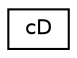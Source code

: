 digraph "Graphical Class Hierarchy"
{
 // LATEX_PDF_SIZE
  edge [fontname="Helvetica",fontsize="10",labelfontname="Helvetica",labelfontsize="10"];
  node [fontname="Helvetica",fontsize="10",shape=record];
  rankdir="LR";
  Node0 [label="cD",height=0.2,width=0.4,color="black", fillcolor="white", style="filled",URL="$structc_d.html",tooltip=" "];
}
